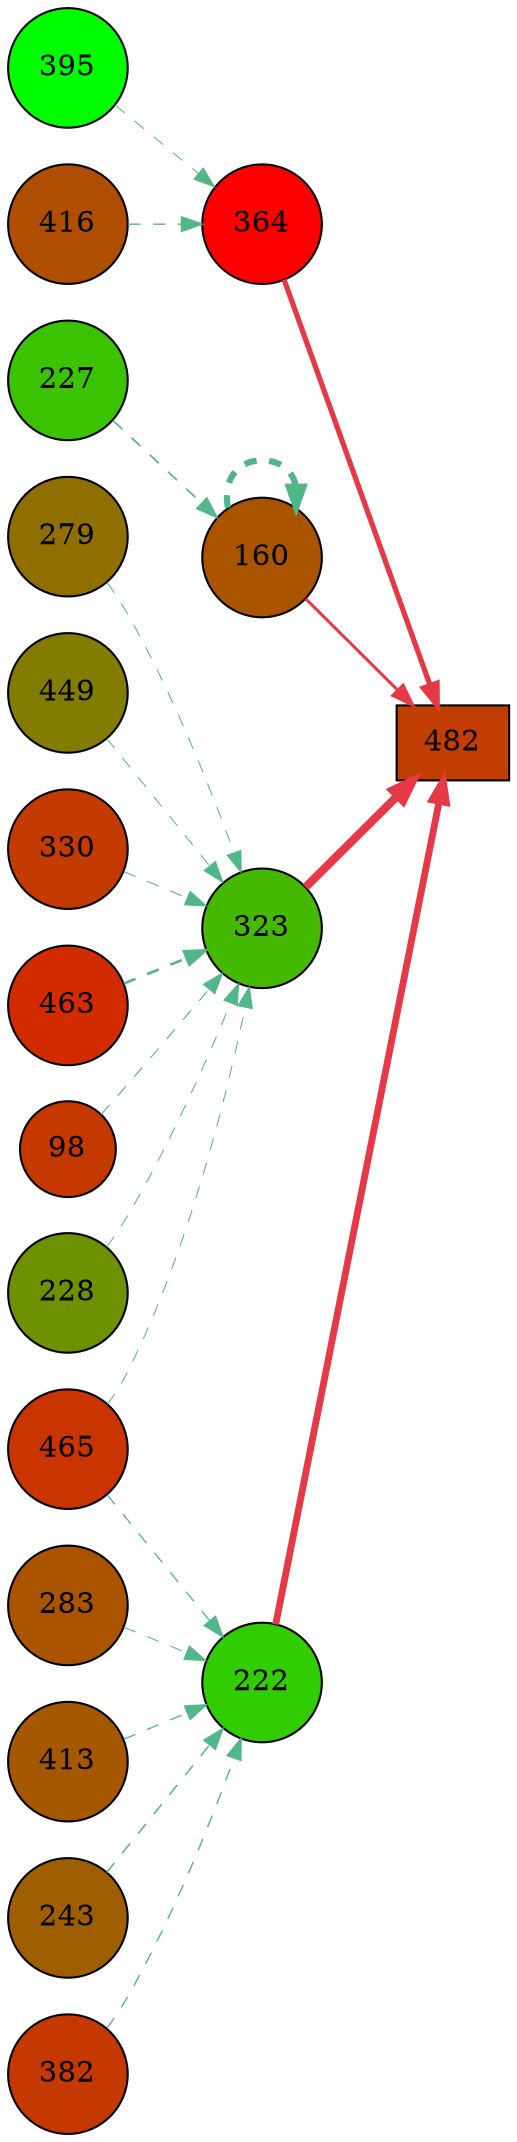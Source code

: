 digraph G{
rankdir=LR;
395 [style=filled, shape=circle, fillcolor="#00fe00", label="395"];
279 [style=filled, shape=circle, fillcolor="#8f6f00", label="279"];
283 [style=filled, shape=circle, fillcolor="#aa5400", label="283"];
413 [style=filled, shape=circle, fillcolor="#a65800", label="413"];
160 [style=filled, shape=circle, fillcolor="#aa5400", label="160"];
416 [style=filled, shape=circle, fillcolor="#b04e00", label="416"];
449 [style=filled, shape=circle, fillcolor="#827c00", label="449"];
323 [style=filled, shape=circle, fillcolor="#45b900", label="323"];
330 [style=filled, shape=circle, fillcolor="#c33b00", label="330"];
463 [style=filled, shape=circle, fillcolor="#d32b00", label="463"];
465 [style=filled, shape=circle, fillcolor="#ca3400", label="465"];
222 [style=filled, shape=circle, fillcolor="#31cd00", label="222"];
482 [style=filled, shape=box, fillcolor="#c13d00", label="482"];
227 [style=filled, shape=circle, fillcolor="#3bc300", label="227"];
98 [style=filled, shape=circle, fillcolor="#c53900", label="98"];
228 [style=filled, shape=circle, fillcolor="#6d9100", label="228"];
364 [style=filled, shape=circle, fillcolor="#fe0000", label="364"];
243 [style=filled, shape=circle, fillcolor="#9f5f00", label="243"];
382 [style=filled, shape=circle, fillcolor="#c53900", label="382"];
323 -> 482 [color="#e63946",penwidth=4.00];
222 -> 482 [color="#e63946",penwidth=3.29];
364 -> 482 [color="#e63946",penwidth=2.53];
160 -> 482 [color="#e63946",penwidth=1.45];
160 -> 160 [color="#52b788",style=dashed,penwidth=3.00];
227 -> 160 [color="#52b788",style=dashed,penwidth=0.81];
463 -> 323 [color="#52b788",style=dashed,penwidth=1.26];
98 -> 323 [color="#52b788",style=dashed,penwidth=0.55];
330 -> 323 [color="#52b788",style=dashed,penwidth=0.51];
465 -> 323 [color="#52b788",style=dashed,penwidth=0.50];
449 -> 323 [color="#52b788",style=dashed,penwidth=0.50];
279 -> 323 [color="#52b788",style=dashed,penwidth=0.50];
228 -> 323 [color="#52b788",style=dashed,penwidth=0.50];
416 -> 364 [color="#52b788",style=dashed,penwidth=0.67];
395 -> 364 [color="#52b788",style=dashed,penwidth=0.50];
243 -> 222 [color="#52b788",style=dashed,penwidth=0.74];
382 -> 222 [color="#52b788",style=dashed,penwidth=0.67];
465 -> 222 [color="#52b788",style=dashed,penwidth=0.65];
413 -> 222 [color="#52b788",style=dashed,penwidth=0.65];
283 -> 222 [color="#52b788",style=dashed,penwidth=0.50];
}